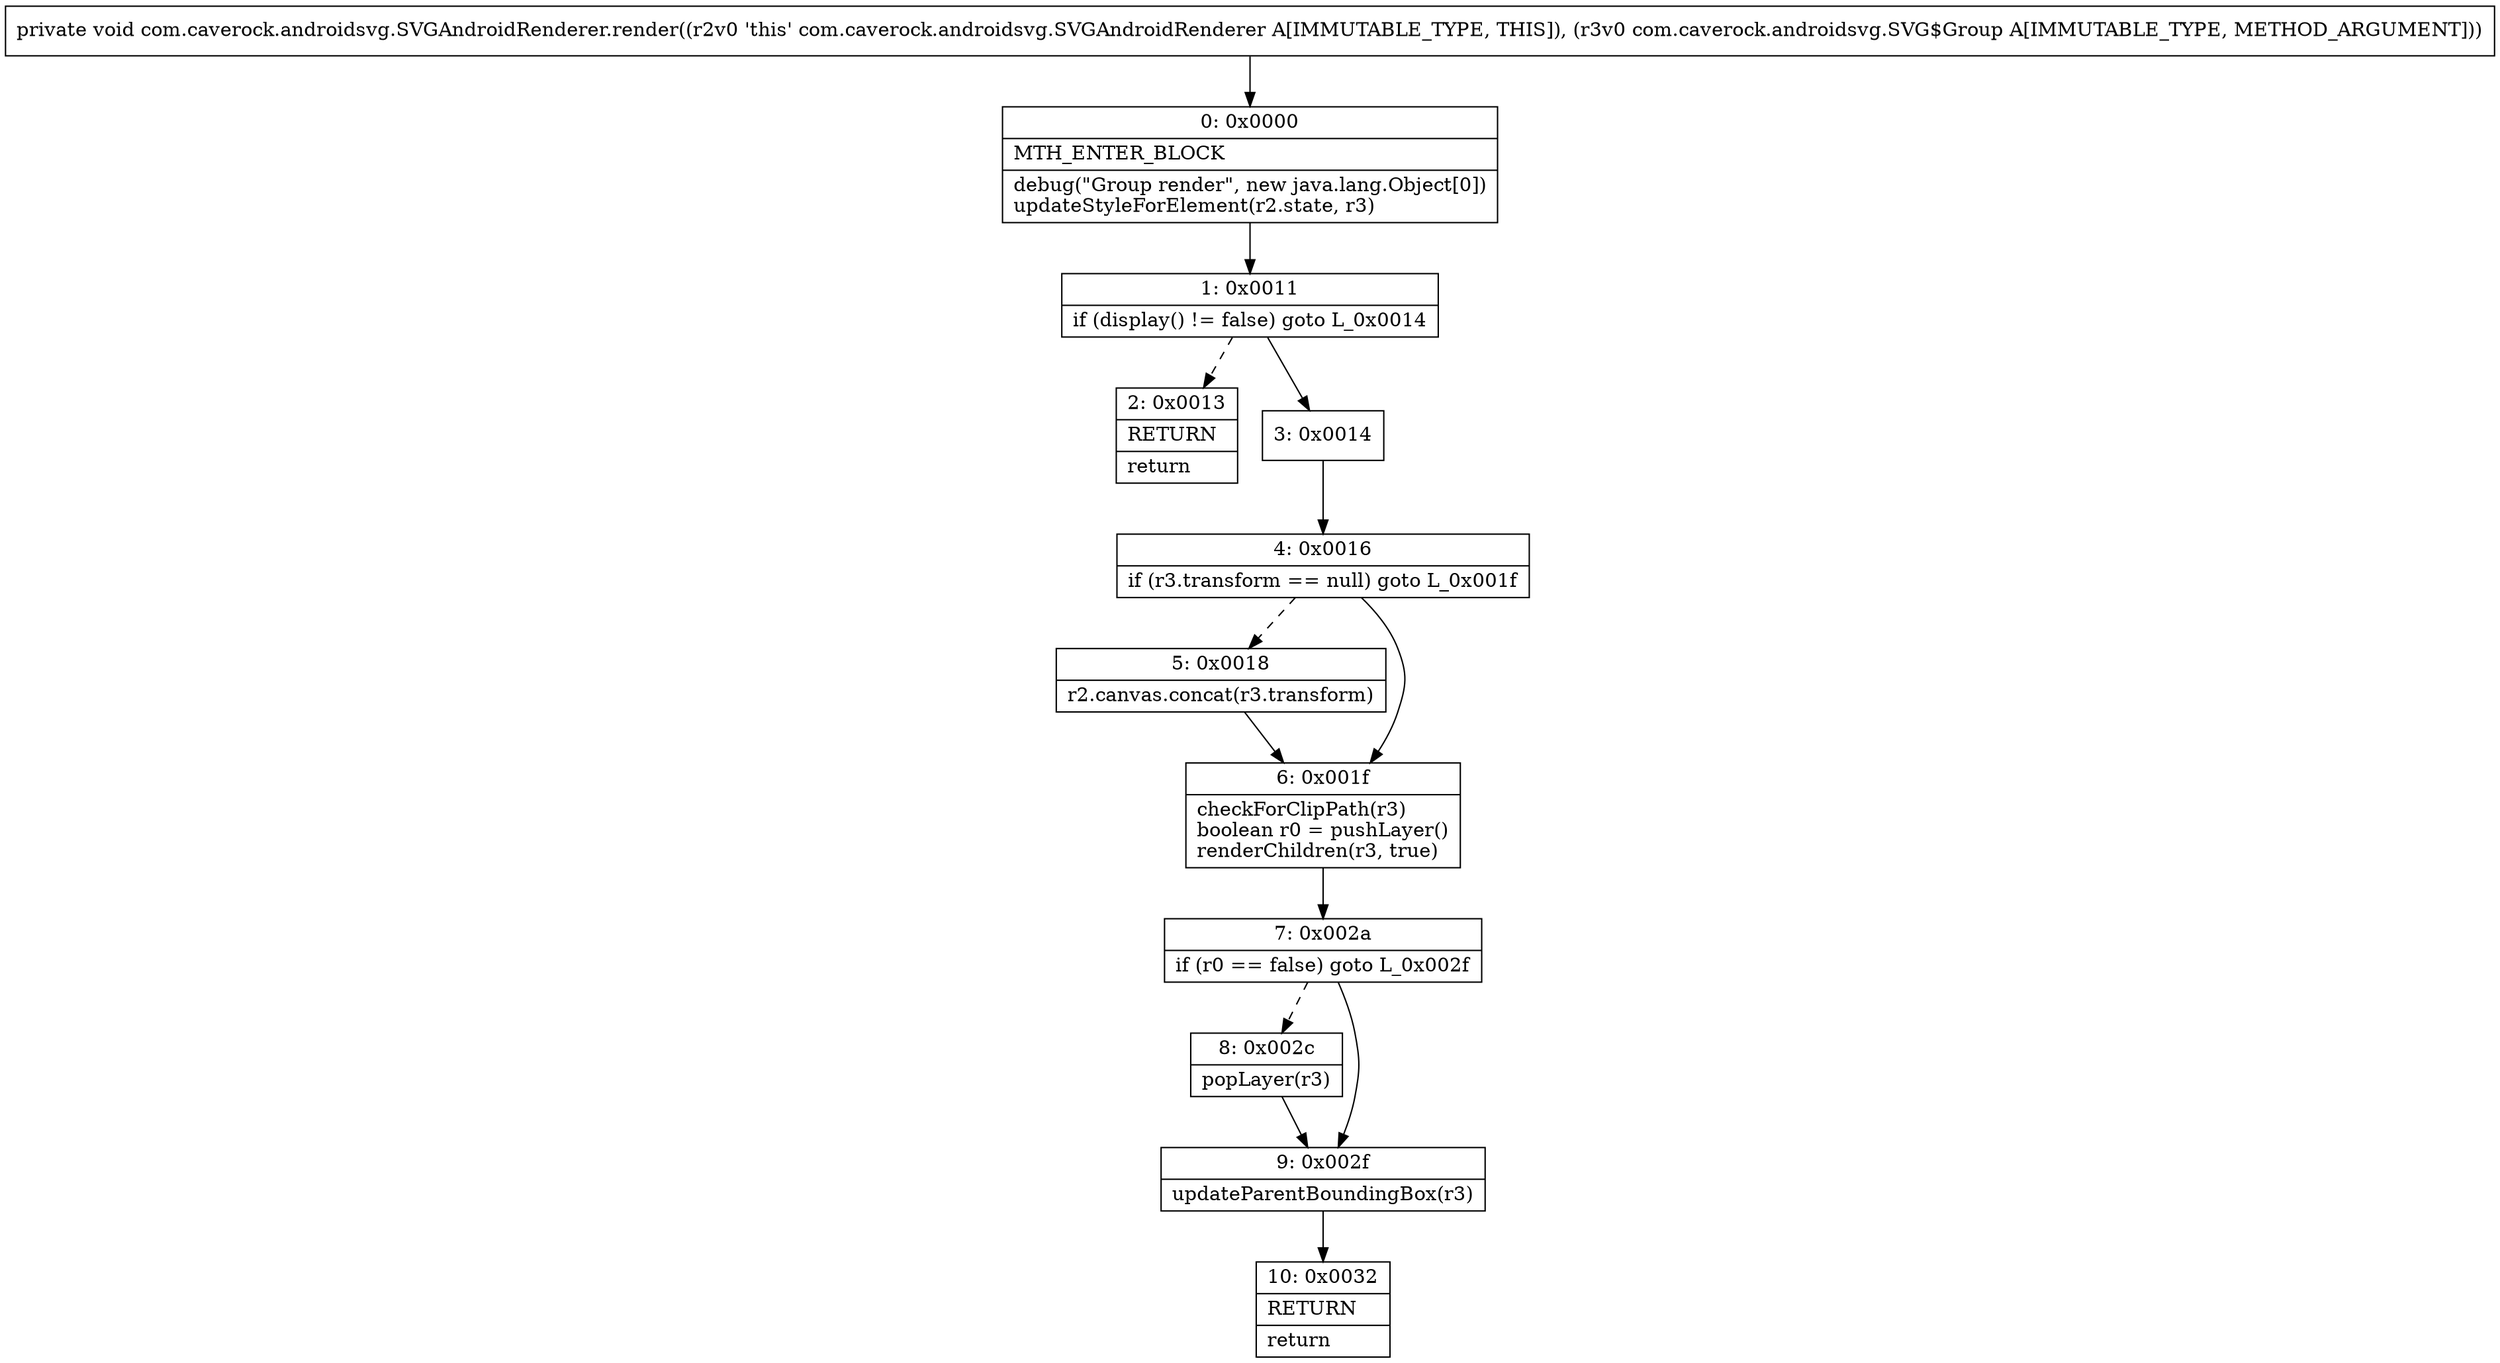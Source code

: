 digraph "CFG forcom.caverock.androidsvg.SVGAndroidRenderer.render(Lcom\/caverock\/androidsvg\/SVG$Group;)V" {
Node_0 [shape=record,label="{0\:\ 0x0000|MTH_ENTER_BLOCK\l|debug(\"Group render\", new java.lang.Object[0])\lupdateStyleForElement(r2.state, r3)\l}"];
Node_1 [shape=record,label="{1\:\ 0x0011|if (display() != false) goto L_0x0014\l}"];
Node_2 [shape=record,label="{2\:\ 0x0013|RETURN\l|return\l}"];
Node_3 [shape=record,label="{3\:\ 0x0014}"];
Node_4 [shape=record,label="{4\:\ 0x0016|if (r3.transform == null) goto L_0x001f\l}"];
Node_5 [shape=record,label="{5\:\ 0x0018|r2.canvas.concat(r3.transform)\l}"];
Node_6 [shape=record,label="{6\:\ 0x001f|checkForClipPath(r3)\lboolean r0 = pushLayer()\lrenderChildren(r3, true)\l}"];
Node_7 [shape=record,label="{7\:\ 0x002a|if (r0 == false) goto L_0x002f\l}"];
Node_8 [shape=record,label="{8\:\ 0x002c|popLayer(r3)\l}"];
Node_9 [shape=record,label="{9\:\ 0x002f|updateParentBoundingBox(r3)\l}"];
Node_10 [shape=record,label="{10\:\ 0x0032|RETURN\l|return\l}"];
MethodNode[shape=record,label="{private void com.caverock.androidsvg.SVGAndroidRenderer.render((r2v0 'this' com.caverock.androidsvg.SVGAndroidRenderer A[IMMUTABLE_TYPE, THIS]), (r3v0 com.caverock.androidsvg.SVG$Group A[IMMUTABLE_TYPE, METHOD_ARGUMENT])) }"];
MethodNode -> Node_0;
Node_0 -> Node_1;
Node_1 -> Node_2[style=dashed];
Node_1 -> Node_3;
Node_3 -> Node_4;
Node_4 -> Node_5[style=dashed];
Node_4 -> Node_6;
Node_5 -> Node_6;
Node_6 -> Node_7;
Node_7 -> Node_8[style=dashed];
Node_7 -> Node_9;
Node_8 -> Node_9;
Node_9 -> Node_10;
}

